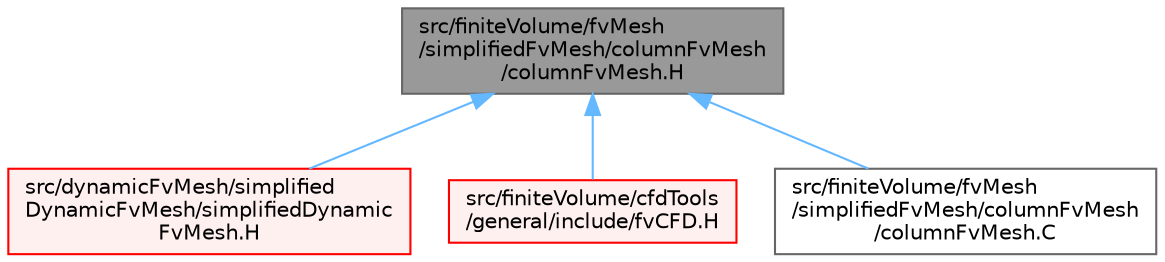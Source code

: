 digraph "src/finiteVolume/fvMesh/simplifiedFvMesh/columnFvMesh/columnFvMesh.H"
{
 // LATEX_PDF_SIZE
  bgcolor="transparent";
  edge [fontname=Helvetica,fontsize=10,labelfontname=Helvetica,labelfontsize=10];
  node [fontname=Helvetica,fontsize=10,shape=box,height=0.2,width=0.4];
  Node1 [id="Node000001",label="src/finiteVolume/fvMesh\l/simplifiedFvMesh/columnFvMesh\l/columnFvMesh.H",height=0.2,width=0.4,color="gray40", fillcolor="grey60", style="filled", fontcolor="black",tooltip=" "];
  Node1 -> Node2 [id="edge1_Node000001_Node000002",dir="back",color="steelblue1",style="solid",tooltip=" "];
  Node2 [id="Node000002",label="src/dynamicFvMesh/simplified\lDynamicFvMesh/simplifiedDynamic\lFvMesh.H",height=0.2,width=0.4,color="red", fillcolor="#FFF0F0", style="filled",URL="$simplifiedDynamicFvMesh_8H.html",tooltip=" "];
  Node1 -> Node6 [id="edge2_Node000001_Node000006",dir="back",color="steelblue1",style="solid",tooltip=" "];
  Node6 [id="Node000006",label="src/finiteVolume/cfdTools\l/general/include/fvCFD.H",height=0.2,width=0.4,color="red", fillcolor="#FFF0F0", style="filled",URL="$fvCFD_8H.html",tooltip=" "];
  Node1 -> Node19 [id="edge3_Node000001_Node000019",dir="back",color="steelblue1",style="solid",tooltip=" "];
  Node19 [id="Node000019",label="src/finiteVolume/fvMesh\l/simplifiedFvMesh/columnFvMesh\l/columnFvMesh.C",height=0.2,width=0.4,color="grey40", fillcolor="white", style="filled",URL="$columnFvMesh_8C.html",tooltip=" "];
}
